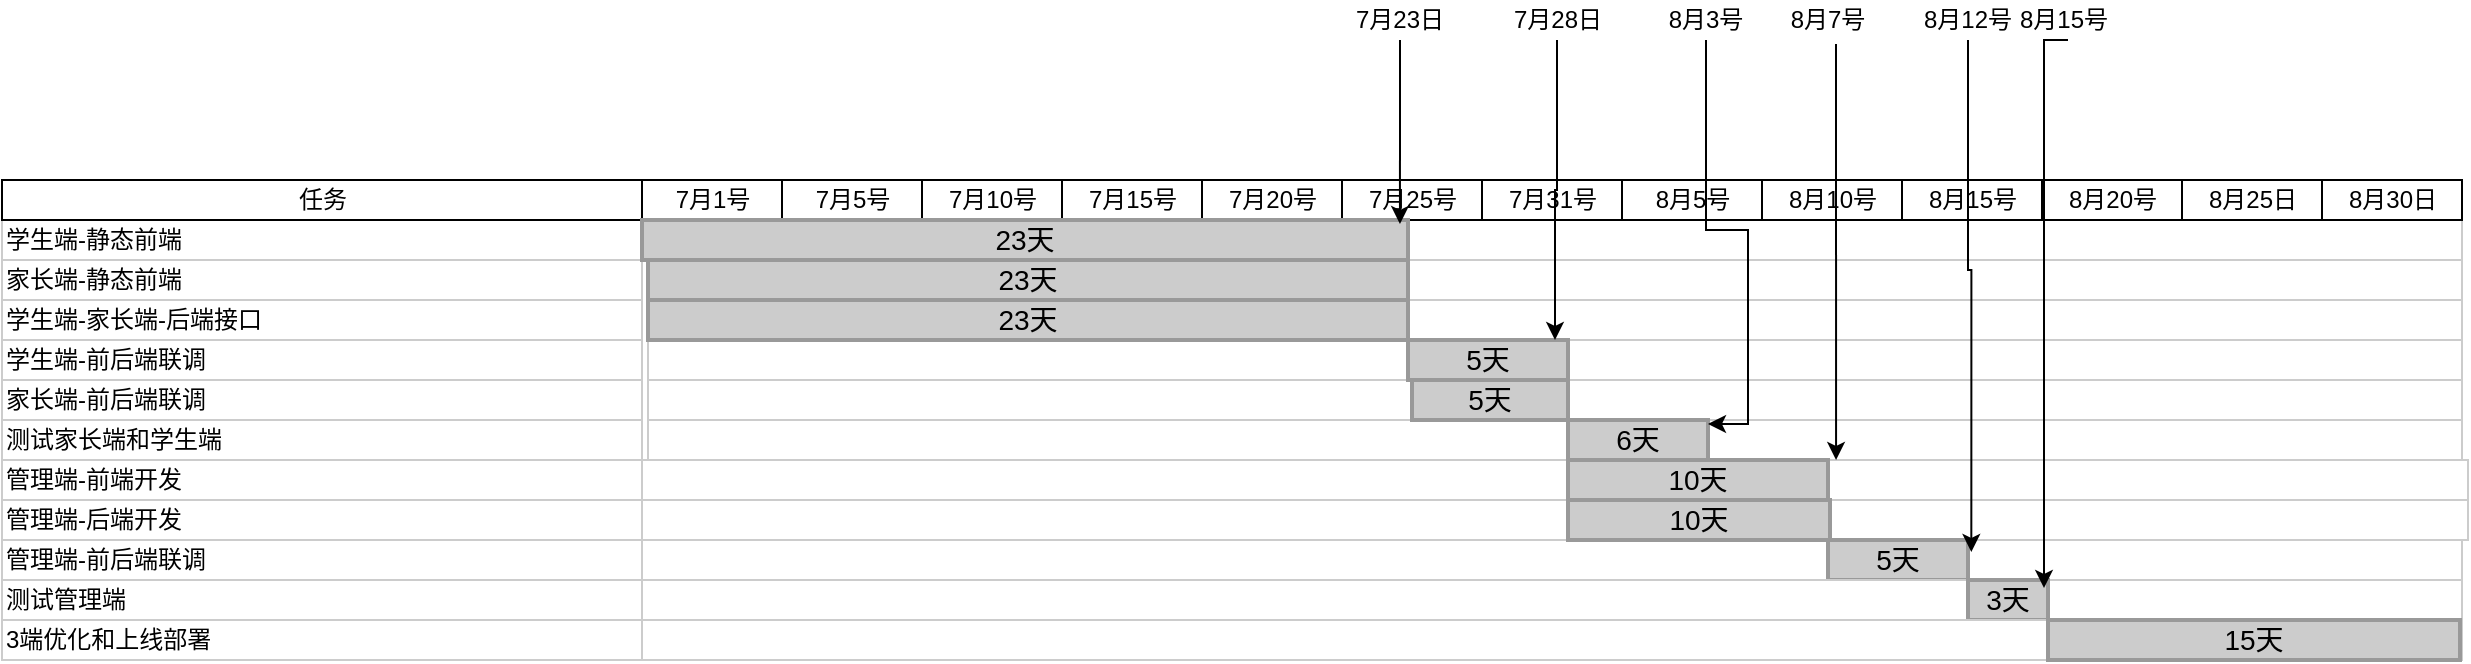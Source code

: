 <mxfile version="10.8.0" type="github"><diagram name="Page-1" id="fc2ac565-0d4e-3f0d-88b0-a54af1634ed7"><mxGraphModel dx="1143" dy="717" grid="1" gridSize="10" guides="1" tooltips="1" connect="0" arrows="1" fold="1" page="1" pageScale="1.5" pageWidth="1169" pageHeight="827" background="#ffffff" math="0" shadow="0"><root><mxCell id="0" style=";html=1;"/><mxCell id="1" style=";html=1;" parent="0"/><mxCell id="-JBC6EDXBegeS6yvhRAi-105" value="" style="align=left;strokeColor=#CCCCCC;html=1;" vertex="1" parent="1"><mxGeometry x="614" y="310" width="913" height="20" as="geometry"/></mxCell><mxCell id="75" value="学生端-静态前端" style="align=left;strokeColor=#CCCCCC;html=1;" parent="1" vertex="1"><mxGeometry x="297.0" y="150.0" width="320.0" height="20.0" as="geometry"/></mxCell><mxCell id="80" value="家长端-静态前端" style="align=left;strokeColor=#CCCCCC;html=1;" parent="1" vertex="1"><mxGeometry x="297" y="170.0" width="320" height="20" as="geometry"/></mxCell><mxCell id="85" value="学生端-家长端-后端接口" style="align=left;strokeColor=#CCCCCC;html=1;" parent="1" vertex="1"><mxGeometry x="297.0" y="190.0" width="320.0" height="20" as="geometry"/></mxCell><mxCell id="90" value="学生端-前后端联调" style="align=left;strokeColor=#CCCCCC;html=1;" parent="1" vertex="1"><mxGeometry x="297.0" y="210.0" width="320.0" height="20" as="geometry"/></mxCell><mxCell id="95" value="家长端-前后端联调" style="align=left;strokeColor=#CCCCCC;html=1;" parent="1" vertex="1"><mxGeometry x="297.0" y="230.0" width="320.0" height="20" as="geometry"/></mxCell><mxCell id="100" value="测试家长端和学生端" style="align=left;strokeColor=#CCCCCC;html=1;" parent="1" vertex="1"><mxGeometry x="297.0" y="250.0" width="320.0" height="20" as="geometry"/></mxCell><mxCell id="2" value="任务" style="fillColor=#FFFFFF;strokeColor=#000000;strokeWidth=1;fontColor=#000000;fontStyle=0;html=1;" parent="1" vertex="1"><mxGeometry x="297" y="130" width="320" height="20" as="geometry"/></mxCell><mxCell id="67c90442a009f359-289" value="管理端-前端开发" style="align=left;strokeColor=#CCCCCC;html=1;" parent="1" vertex="1"><mxGeometry x="297.0" y="270.0" width="320.0" height="20" as="geometry"/></mxCell><mxCell id="-JBC6EDXBegeS6yvhRAi-104" value="" style="edgeStyle=orthogonalEdgeStyle;rounded=0;orthogonalLoop=1;jettySize=auto;html=1;" edge="1" parent="1" source="67c90442a009f359-290" target="-JBC6EDXBegeS6yvhRAi-103"><mxGeometry relative="1" as="geometry"/></mxCell><mxCell id="67c90442a009f359-290" value="管理端-后端开发" style="align=left;strokeColor=#CCCCCC;html=1;" parent="1" vertex="1"><mxGeometry x="297.0" y="290.0" width="320.0" height="20" as="geometry"/></mxCell><mxCell id="-JBC6EDXBegeS6yvhRAi-103" value="管理端-前后端联调" style="align=left;strokeColor=#CCCCCC;html=1;" vertex="1" parent="1"><mxGeometry x="297.0" y="310.0" width="320.0" height="20" as="geometry"/></mxCell><mxCell id="67c90442a009f359-291" value="" style="align=left;strokeColor=#CCCCCC;html=1;" parent="1" vertex="1"><mxGeometry x="624" y="150" width="903" height="20" as="geometry"/></mxCell><mxCell id="4" value="7月1号" style="fillColor=#FFFFFF;strokeColor=#000000;strokeWidth=1;fontColor=#000000;fontStyle=0;html=1;" parent="1" vertex="1"><mxGeometry x="617" y="130" width="70" height="20" as="geometry"/></mxCell><mxCell id="67c90442a009f359-278" value="7月5号" style="fillColor=#FFFFFF;strokeColor=#000000;strokeWidth=1;fontColor=#000000;fontStyle=0;html=1;" parent="1" vertex="1"><mxGeometry x="687" y="130" width="70" height="20" as="geometry"/></mxCell><mxCell id="67c90442a009f359-279" value="7月10号" style="fillColor=#FFFFFF;strokeColor=#000000;strokeWidth=1;fontColor=#000000;fontStyle=0;html=1;" parent="1" vertex="1"><mxGeometry x="757" y="130" width="70" height="20" as="geometry"/></mxCell><mxCell id="67c90442a009f359-280" value="7月15号" style="fillColor=#FFFFFF;strokeColor=#000000;strokeWidth=1;fontColor=#000000;fontStyle=0;html=1;" parent="1" vertex="1"><mxGeometry x="827" y="130" width="70" height="20" as="geometry"/></mxCell><mxCell id="67c90442a009f359-281" value="7月20号" style="fillColor=#FFFFFF;strokeColor=#000000;strokeWidth=1;fontColor=#000000;fontStyle=0;html=1;" parent="1" vertex="1"><mxGeometry x="897" y="130" width="70" height="20" as="geometry"/></mxCell><mxCell id="67c90442a009f359-282" value="7月25号" style="fillColor=#FFFFFF;strokeColor=#000000;strokeWidth=1;fontColor=#000000;fontStyle=0;html=1;" parent="1" vertex="1"><mxGeometry x="967" y="130" width="70" height="20" as="geometry"/></mxCell><mxCell id="67c90442a009f359-283" value="7月31号" style="fillColor=#FFFFFF;strokeColor=#000000;strokeWidth=1;fontColor=#000000;fontStyle=0;html=1;" parent="1" vertex="1"><mxGeometry x="1037" y="130" width="70" height="20" as="geometry"/></mxCell><mxCell id="67c90442a009f359-284" value="8月5号" style="fillColor=#FFFFFF;strokeColor=#000000;strokeWidth=1;fontColor=#000000;fontStyle=0;html=1;" parent="1" vertex="1"><mxGeometry x="1107" y="130" width="70" height="20" as="geometry"/></mxCell><mxCell id="67c90442a009f359-285" value="8月10号" style="fillColor=#FFFFFF;strokeColor=#000000;strokeWidth=1;fontColor=#000000;fontStyle=0;html=1;" parent="1" vertex="1"><mxGeometry x="1177" y="130" width="70" height="20" as="geometry"/></mxCell><mxCell id="67c90442a009f359-286" value="8月15号" style="fillColor=#FFFFFF;strokeColor=#000000;strokeWidth=1;fontColor=#000000;fontStyle=0;html=1;" parent="1" vertex="1"><mxGeometry x="1247" y="130" width="70" height="20" as="geometry"/></mxCell><mxCell id="67c90442a009f359-287" value="8月20号" style="fillColor=#FFFFFF;strokeColor=#000000;strokeWidth=1;fontColor=#000000;fontStyle=0;html=1;" parent="1" vertex="1"><mxGeometry x="1317" y="130" width="70" height="20" as="geometry"/></mxCell><mxCell id="67c90442a009f359-288" value="8月25日" style="fillColor=#FFFFFF;strokeColor=#000000;strokeWidth=1;fontColor=#000000;fontStyle=0;html=1;" parent="1" vertex="1"><mxGeometry x="1387" y="130" width="70" height="20" as="geometry"/></mxCell><mxCell id="67c90442a009f359-292" value="" style="align=left;strokeColor=#CCCCCC;html=1;" parent="1" vertex="1"><mxGeometry x="620" y="170" width="907" height="20" as="geometry"/></mxCell><mxCell id="67c90442a009f359-293" value="" style="align=left;strokeColor=#CCCCCC;html=1;" parent="1" vertex="1"><mxGeometry x="620" y="190" width="907" height="20" as="geometry"/></mxCell><mxCell id="67c90442a009f359-294" value="" style="align=left;strokeColor=#CCCCCC;html=1;" parent="1" vertex="1"><mxGeometry x="620" y="210" width="907" height="20" as="geometry"/></mxCell><mxCell id="67c90442a009f359-295" value="" style="align=left;strokeColor=#CCCCCC;html=1;" parent="1" vertex="1"><mxGeometry x="620" y="230" width="907" height="20" as="geometry"/></mxCell><mxCell id="67c90442a009f359-296" value="" style="align=left;strokeColor=#CCCCCC;html=1;" parent="1" vertex="1"><mxGeometry x="620" y="250" width="907" height="20" as="geometry"/></mxCell><mxCell id="67c90442a009f359-297" value="" style="align=left;strokeColor=#CCCCCC;html=1;" parent="1" vertex="1"><mxGeometry x="617" y="270" width="913" height="20" as="geometry"/></mxCell><mxCell id="67c90442a009f359-298" value="" style="align=left;strokeColor=#CCCCCC;html=1;" parent="1" vertex="1"><mxGeometry x="617" y="290" width="913" height="20" as="geometry"/></mxCell><mxCell id="67c90442a009f359-299" value="23天" style="whiteSpace=wrap;html=1;strokeWidth=2;fillColor=#CCCCCC;gradientColor=none;fontSize=14;fontColor=#000000;align=center;strokeColor=#999999;" parent="1" vertex="1"><mxGeometry x="617" y="150" width="383" height="20" as="geometry"/></mxCell><mxCell id="67c90442a009f359-300" value="&lt;span&gt;23天&lt;/span&gt;" style="whiteSpace=wrap;html=1;strokeWidth=2;fillColor=#CCCCCC;gradientColor=none;fontSize=14;fontColor=#000000;align=center;strokeColor=#999999;" parent="1" vertex="1"><mxGeometry x="620" y="170" width="380" height="20" as="geometry"/></mxCell><mxCell id="67c90442a009f359-301" value="&lt;span&gt;23天&lt;/span&gt;" style="whiteSpace=wrap;html=1;strokeWidth=2;fillColor=#CCCCCC;gradientColor=none;fontSize=14;fontColor=#000000;align=center;strokeColor=#999999;" parent="1" vertex="1"><mxGeometry x="620" y="190" width="380" height="20" as="geometry"/></mxCell><mxCell id="67c90442a009f359-302" value="5天" style="whiteSpace=wrap;html=1;strokeWidth=2;fillColor=#CCCCCC;gradientColor=none;fontSize=14;fontColor=#000000;align=center;strokeColor=#999999;" parent="1" vertex="1"><mxGeometry x="1000" y="210" width="80" height="20" as="geometry"/></mxCell><mxCell id="67c90442a009f359-303" value="5天" style="whiteSpace=wrap;html=1;strokeWidth=2;fillColor=#CCCCCC;gradientColor=none;fontSize=14;fontColor=#000000;align=center;strokeColor=#999999;" parent="1" vertex="1"><mxGeometry x="1002" y="230" width="78" height="20" as="geometry"/></mxCell><mxCell id="67c90442a009f359-304" value="6天" style="whiteSpace=wrap;html=1;strokeWidth=2;fillColor=#CCCCCC;gradientColor=none;fontSize=14;fontColor=#000000;align=center;strokeColor=#999999;" parent="1" vertex="1"><mxGeometry x="1080" y="250" width="70" height="20" as="geometry"/></mxCell><mxCell id="67c90442a009f359-305" value="10天" style="whiteSpace=wrap;html=1;strokeWidth=2;fillColor=#CCCCCC;gradientColor=none;fontSize=14;fontColor=#000000;align=center;strokeColor=#999999;" parent="1" vertex="1"><mxGeometry x="1080" y="270" width="130" height="20" as="geometry"/></mxCell><mxCell id="67c90442a009f359-306" value="5天" style="whiteSpace=wrap;html=1;strokeWidth=2;fillColor=#CCCCCC;gradientColor=none;fontSize=14;fontColor=#000000;align=center;strokeColor=#999999;" parent="1" vertex="1"><mxGeometry x="1210" y="310" width="70" height="20" as="geometry"/></mxCell><mxCell id="-JBC6EDXBegeS6yvhRAi-100" value="8月30日" style="fillColor=#FFFFFF;strokeColor=#000000;strokeWidth=1;fontColor=#000000;fontStyle=0;html=1;" vertex="1" parent="1"><mxGeometry x="1457" y="130" width="70" height="20" as="geometry"/></mxCell><mxCell id="-JBC6EDXBegeS6yvhRAi-106" value="10天" style="whiteSpace=wrap;html=1;strokeWidth=2;fillColor=#CCCCCC;gradientColor=none;fontSize=14;fontColor=#000000;align=center;strokeColor=#999999;" vertex="1" parent="1"><mxGeometry x="1080" y="290" width="131" height="20" as="geometry"/></mxCell><mxCell id="-JBC6EDXBegeS6yvhRAi-109" value="" style="align=left;strokeColor=#CCCCCC;html=1;" vertex="1" parent="1"><mxGeometry x="614" y="330" width="913" height="20" as="geometry"/></mxCell><mxCell id="-JBC6EDXBegeS6yvhRAi-110" value="测试管理端" style="align=left;strokeColor=#CCCCCC;html=1;" vertex="1" parent="1"><mxGeometry x="297.0" y="330.0" width="320.0" height="20" as="geometry"/></mxCell><mxCell id="-JBC6EDXBegeS6yvhRAi-111" value="3天" style="whiteSpace=wrap;html=1;strokeWidth=2;fillColor=#CCCCCC;gradientColor=none;fontSize=14;fontColor=#000000;align=center;strokeColor=#999999;" vertex="1" parent="1"><mxGeometry x="1280" y="330" width="40" height="20" as="geometry"/></mxCell><mxCell id="-JBC6EDXBegeS6yvhRAi-114" value="" style="align=left;strokeColor=#CCCCCC;html=1;" vertex="1" parent="1"><mxGeometry x="614" y="350" width="913" height="20" as="geometry"/></mxCell><mxCell id="-JBC6EDXBegeS6yvhRAi-115" value="3端优化和上线部署" style="align=left;strokeColor=#CCCCCC;html=1;" vertex="1" parent="1"><mxGeometry x="297.0" y="350.0" width="320.0" height="20" as="geometry"/></mxCell><mxCell id="-JBC6EDXBegeS6yvhRAi-116" value="15天" style="whiteSpace=wrap;html=1;strokeWidth=2;fillColor=#CCCCCC;gradientColor=none;fontSize=14;fontColor=#000000;align=center;strokeColor=#999999;" vertex="1" parent="1"><mxGeometry x="1320" y="350" width="206" height="20" as="geometry"/></mxCell><mxCell id="-JBC6EDXBegeS6yvhRAi-117" value="7月23日" style="text;html=1;strokeColor=none;fillColor=none;align=center;verticalAlign=middle;whiteSpace=wrap;rounded=0;" vertex="1" parent="1"><mxGeometry x="970" y="40" width="52" height="20" as="geometry"/></mxCell><mxCell id="-JBC6EDXBegeS6yvhRAi-118" value="" style="endArrow=classic;html=1;entryX=0.414;entryY=1.1;entryDx=0;entryDy=0;entryPerimeter=0;" edge="1" parent="1" source="-JBC6EDXBegeS6yvhRAi-117" target="67c90442a009f359-282"><mxGeometry width="50" height="50" relative="1" as="geometry"><mxPoint x="580" y="670" as="sourcePoint"/><mxPoint x="630" y="620" as="targetPoint"/></mxGeometry></mxCell><mxCell id="-JBC6EDXBegeS6yvhRAi-123" value="" style="edgeStyle=orthogonalEdgeStyle;rounded=0;orthogonalLoop=1;jettySize=auto;html=1;" edge="1" parent="1" source="-JBC6EDXBegeS6yvhRAi-120" target="67c90442a009f359-294"><mxGeometry relative="1" as="geometry"/></mxCell><mxCell id="-JBC6EDXBegeS6yvhRAi-120" value="7月28日" style="text;html=1;strokeColor=none;fillColor=none;align=center;verticalAlign=middle;whiteSpace=wrap;rounded=0;" vertex="1" parent="1"><mxGeometry x="1048.5" y="40" width="52" height="20" as="geometry"/></mxCell><mxCell id="-JBC6EDXBegeS6yvhRAi-126" value="" style="edgeStyle=orthogonalEdgeStyle;rounded=0;orthogonalLoop=1;jettySize=auto;html=1;entryX=1;entryY=0.1;entryDx=0;entryDy=0;entryPerimeter=0;" edge="1" parent="1" source="-JBC6EDXBegeS6yvhRAi-124" target="67c90442a009f359-304"><mxGeometry relative="1" as="geometry"/></mxCell><mxCell id="-JBC6EDXBegeS6yvhRAi-124" value="8月3号" style="text;html=1;strokeColor=none;fillColor=none;align=center;verticalAlign=middle;whiteSpace=wrap;rounded=0;" vertex="1" parent="1"><mxGeometry x="1123" y="40" width="52" height="20" as="geometry"/></mxCell><mxCell id="-JBC6EDXBegeS6yvhRAi-131" value="8月7号" style="text;html=1;strokeColor=none;fillColor=none;align=center;verticalAlign=middle;whiteSpace=wrap;rounded=0;" vertex="1" parent="1"><mxGeometry x="1184" y="40" width="52" height="20" as="geometry"/></mxCell><mxCell id="-JBC6EDXBegeS6yvhRAi-134" value="" style="edgeStyle=orthogonalEdgeStyle;rounded=0;orthogonalLoop=1;jettySize=auto;html=1;entryX=1.031;entryY=0;entryDx=0;entryDy=0;entryPerimeter=0;exitX=0.577;exitY=1.1;exitDx=0;exitDy=0;exitPerimeter=0;" edge="1" parent="1" source="-JBC6EDXBegeS6yvhRAi-131" target="67c90442a009f359-305"><mxGeometry relative="1" as="geometry"><mxPoint x="1160" y="70" as="sourcePoint"/><mxPoint x="1160" y="262" as="targetPoint"/></mxGeometry></mxCell><mxCell id="-JBC6EDXBegeS6yvhRAi-135" value="8月12号" style="text;html=1;strokeColor=none;fillColor=none;align=center;verticalAlign=middle;whiteSpace=wrap;rounded=0;" vertex="1" parent="1"><mxGeometry x="1254" y="40" width="52" height="20" as="geometry"/></mxCell><mxCell id="-JBC6EDXBegeS6yvhRAi-136" value="" style="edgeStyle=orthogonalEdgeStyle;rounded=0;orthogonalLoop=1;jettySize=auto;html=1;entryX=0.728;entryY=1.3;entryDx=0;entryDy=0;entryPerimeter=0;" edge="1" parent="1" source="-JBC6EDXBegeS6yvhRAi-135" target="67c90442a009f359-298"><mxGeometry relative="1" as="geometry"><mxPoint x="1224" y="72" as="sourcePoint"/><mxPoint x="1224" y="280" as="targetPoint"/></mxGeometry></mxCell><mxCell id="-JBC6EDXBegeS6yvhRAi-141" style="edgeStyle=orthogonalEdgeStyle;rounded=0;orthogonalLoop=1;jettySize=auto;html=1;entryX=1;entryY=0.2;entryDx=0;entryDy=0;entryPerimeter=0;" edge="1" parent="1"><mxGeometry relative="1" as="geometry"><mxPoint x="1330" y="60" as="sourcePoint"/><mxPoint x="1318" y="334" as="targetPoint"/><Array as="points"><mxPoint x="1318" y="60"/></Array></mxGeometry></mxCell><mxCell id="-JBC6EDXBegeS6yvhRAi-139" value="8月15号" style="text;html=1;strokeColor=none;fillColor=none;align=center;verticalAlign=middle;whiteSpace=wrap;rounded=0;" vertex="1" parent="1"><mxGeometry x="1302" y="40" width="52" height="20" as="geometry"/></mxCell></root></mxGraphModel></diagram></mxfile>